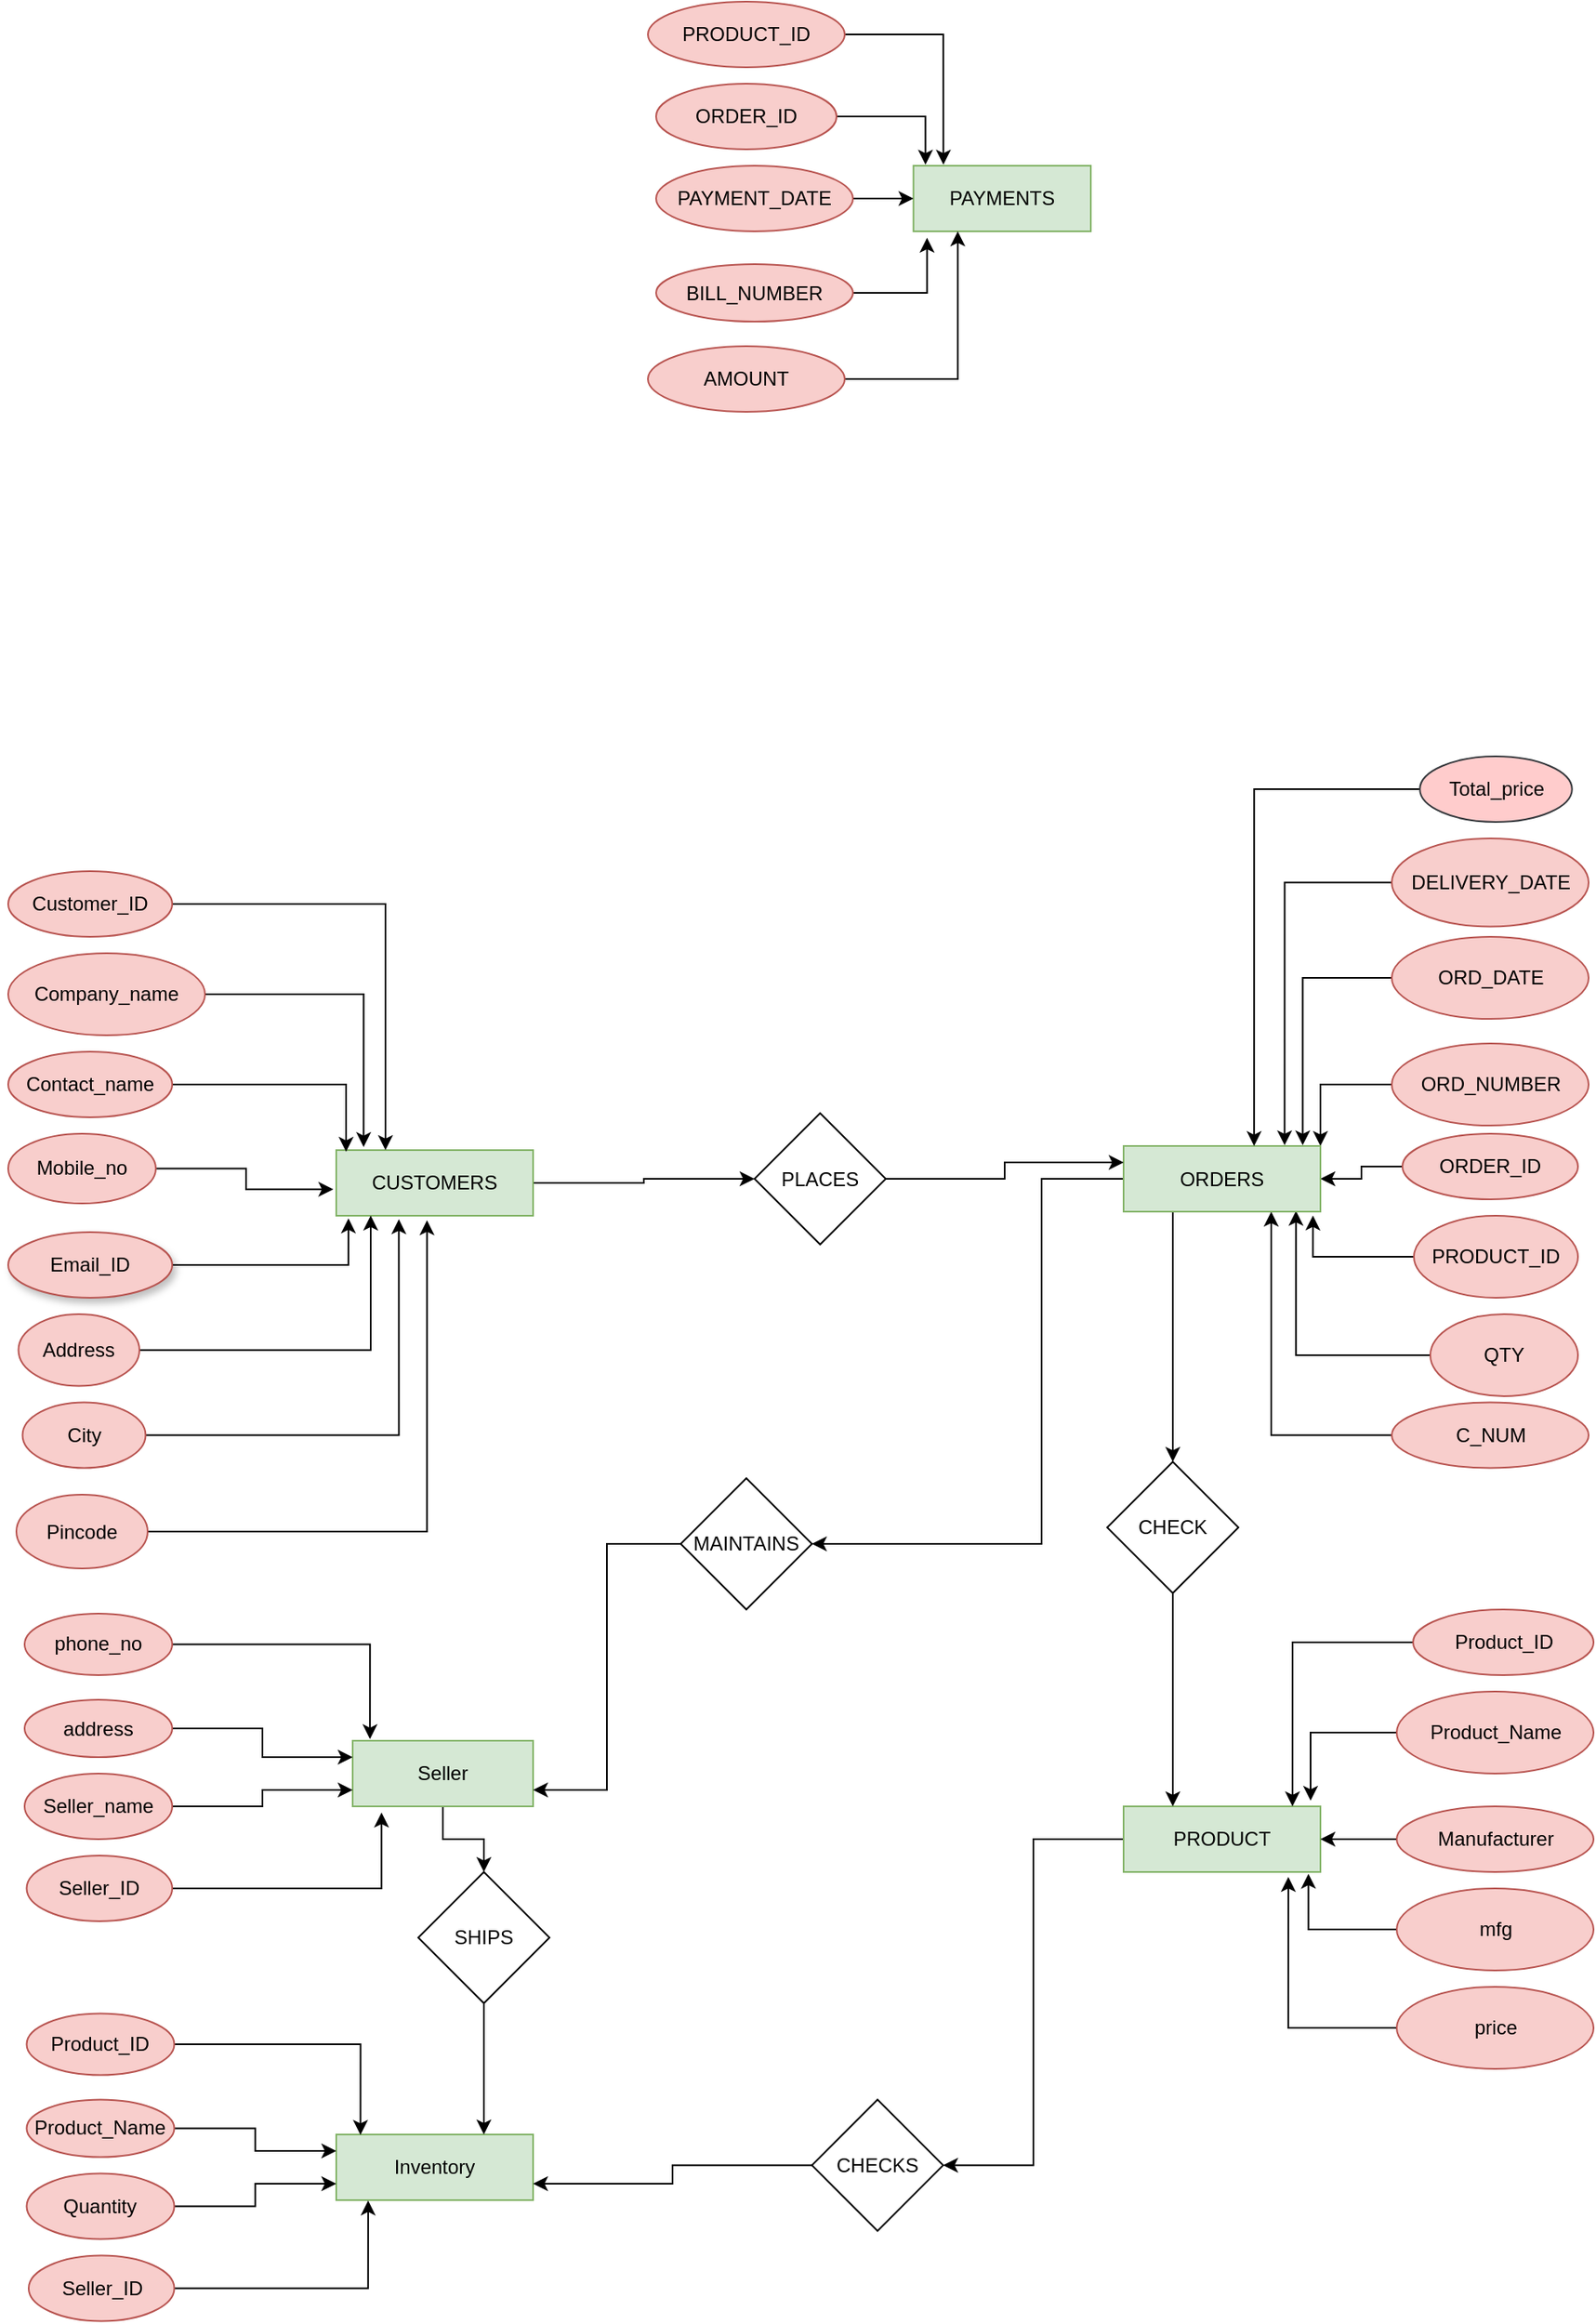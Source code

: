 <mxfile version="18.1.1" type="device"><diagram id="C5RBs43oDa-KdzZeNtuy" name="Page-1"><mxGraphModel dx="2997" dy="2304" grid="1" gridSize="10" guides="1" tooltips="1" connect="1" arrows="1" fold="1" page="1" pageScale="1" pageWidth="827" pageHeight="1169" math="0" shadow="0"><root><mxCell id="WIyWlLk6GJQsqaUBKTNV-0"/><mxCell id="WIyWlLk6GJQsqaUBKTNV-1" parent="WIyWlLk6GJQsqaUBKTNV-0"/><mxCell id="guS8ITLnTZgKYURElgJ5-77" style="edgeStyle=orthogonalEdgeStyle;rounded=0;orthogonalLoop=1;jettySize=auto;html=1;entryX=0;entryY=0.5;entryDx=0;entryDy=0;fontSize=8;" edge="1" parent="WIyWlLk6GJQsqaUBKTNV-1" source="guS8ITLnTZgKYURElgJ5-78" target="guS8ITLnTZgKYURElgJ5-125"><mxGeometry relative="1" as="geometry"/></mxCell><mxCell id="guS8ITLnTZgKYURElgJ5-78" value="CUSTOMERS" style="rounded=0;whiteSpace=wrap;html=1;fillColor=#d5e8d4;strokeColor=#82b366;" vertex="1" parent="WIyWlLk6GJQsqaUBKTNV-1"><mxGeometry x="170" y="170" width="120" height="40" as="geometry"/></mxCell><mxCell id="guS8ITLnTZgKYURElgJ5-79" style="edgeStyle=orthogonalEdgeStyle;rounded=0;orthogonalLoop=1;jettySize=auto;html=1;entryX=1;entryY=0.5;entryDx=0;entryDy=0;fontSize=12;" edge="1" parent="WIyWlLk6GJQsqaUBKTNV-1" source="guS8ITLnTZgKYURElgJ5-80" target="guS8ITLnTZgKYURElgJ5-150"><mxGeometry relative="1" as="geometry"/></mxCell><mxCell id="guS8ITLnTZgKYURElgJ5-80" value="PRODUCT" style="rounded=0;whiteSpace=wrap;html=1;fillColor=#d5e8d4;strokeColor=#82b366;" vertex="1" parent="WIyWlLk6GJQsqaUBKTNV-1"><mxGeometry x="650" y="570" width="120" height="40" as="geometry"/></mxCell><mxCell id="guS8ITLnTZgKYURElgJ5-81" style="edgeStyle=orthogonalEdgeStyle;rounded=0;orthogonalLoop=1;jettySize=auto;html=1;entryX=0.05;entryY=0.026;entryDx=0;entryDy=0;entryPerimeter=0;fontSize=8;" edge="1" parent="WIyWlLk6GJQsqaUBKTNV-1" source="guS8ITLnTZgKYURElgJ5-82" target="guS8ITLnTZgKYURElgJ5-78"><mxGeometry relative="1" as="geometry"/></mxCell><mxCell id="guS8ITLnTZgKYURElgJ5-82" value="Contact_name" style="ellipse;whiteSpace=wrap;html=1;fillColor=#f8cecc;strokeColor=#b85450;" vertex="1" parent="WIyWlLk6GJQsqaUBKTNV-1"><mxGeometry x="-30" y="110" width="100" height="40" as="geometry"/></mxCell><mxCell id="guS8ITLnTZgKYURElgJ5-83" style="edgeStyle=orthogonalEdgeStyle;rounded=0;orthogonalLoop=1;jettySize=auto;html=1;entryX=0.139;entryY=-0.046;entryDx=0;entryDy=0;entryPerimeter=0;fontSize=8;" edge="1" parent="WIyWlLk6GJQsqaUBKTNV-1" source="guS8ITLnTZgKYURElgJ5-84" target="guS8ITLnTZgKYURElgJ5-78"><mxGeometry relative="1" as="geometry"/></mxCell><mxCell id="guS8ITLnTZgKYURElgJ5-84" value="Company_name" style="ellipse;whiteSpace=wrap;html=1;fillColor=#f8cecc;strokeColor=#b85450;" vertex="1" parent="WIyWlLk6GJQsqaUBKTNV-1"><mxGeometry x="-30" y="50" width="120" height="50" as="geometry"/></mxCell><mxCell id="guS8ITLnTZgKYURElgJ5-85" style="edgeStyle=orthogonalEdgeStyle;rounded=0;orthogonalLoop=1;jettySize=auto;html=1;entryX=-0.015;entryY=0.597;entryDx=0;entryDy=0;entryPerimeter=0;fontSize=8;" edge="1" parent="WIyWlLk6GJQsqaUBKTNV-1" source="guS8ITLnTZgKYURElgJ5-86" target="guS8ITLnTZgKYURElgJ5-78"><mxGeometry relative="1" as="geometry"/></mxCell><mxCell id="guS8ITLnTZgKYURElgJ5-86" value="Mobile_no" style="ellipse;whiteSpace=wrap;html=1;fillColor=#f8cecc;strokeColor=#b85450;" vertex="1" parent="WIyWlLk6GJQsqaUBKTNV-1"><mxGeometry x="-30" y="160" width="90" height="42.5" as="geometry"/></mxCell><mxCell id="guS8ITLnTZgKYURElgJ5-87" style="edgeStyle=orthogonalEdgeStyle;rounded=0;orthogonalLoop=1;jettySize=auto;html=1;entryX=0.25;entryY=0;entryDx=0;entryDy=0;fontSize=8;" edge="1" parent="WIyWlLk6GJQsqaUBKTNV-1" source="guS8ITLnTZgKYURElgJ5-88" target="guS8ITLnTZgKYURElgJ5-78"><mxGeometry relative="1" as="geometry"/></mxCell><mxCell id="guS8ITLnTZgKYURElgJ5-88" value="Customer_ID" style="ellipse;whiteSpace=wrap;html=1;fillColor=#f8cecc;strokeColor=#b85450;" vertex="1" parent="WIyWlLk6GJQsqaUBKTNV-1"><mxGeometry x="-30" width="100" height="40" as="geometry"/></mxCell><mxCell id="guS8ITLnTZgKYURElgJ5-89" style="edgeStyle=orthogonalEdgeStyle;rounded=0;orthogonalLoop=1;jettySize=auto;html=1;entryX=0.461;entryY=1.069;entryDx=0;entryDy=0;entryPerimeter=0;fontSize=8;" edge="1" parent="WIyWlLk6GJQsqaUBKTNV-1" source="guS8ITLnTZgKYURElgJ5-90" target="guS8ITLnTZgKYURElgJ5-78"><mxGeometry relative="1" as="geometry"/></mxCell><mxCell id="guS8ITLnTZgKYURElgJ5-90" value="Pincode" style="ellipse;whiteSpace=wrap;html=1;fillColor=#f8cecc;strokeColor=#b85450;" vertex="1" parent="WIyWlLk6GJQsqaUBKTNV-1"><mxGeometry x="-25.0" y="380" width="80" height="45" as="geometry"/></mxCell><mxCell id="guS8ITLnTZgKYURElgJ5-91" style="edgeStyle=orthogonalEdgeStyle;rounded=0;orthogonalLoop=1;jettySize=auto;html=1;entryX=0.175;entryY=0.997;entryDx=0;entryDy=0;entryPerimeter=0;fontSize=8;" edge="1" parent="WIyWlLk6GJQsqaUBKTNV-1" source="guS8ITLnTZgKYURElgJ5-92" target="guS8ITLnTZgKYURElgJ5-78"><mxGeometry relative="1" as="geometry"/></mxCell><mxCell id="guS8ITLnTZgKYURElgJ5-92" value="Address" style="ellipse;whiteSpace=wrap;html=1;fillColor=#f8cecc;strokeColor=#b85450;direction=west;" vertex="1" parent="WIyWlLk6GJQsqaUBKTNV-1"><mxGeometry x="-23.75" y="270" width="73.75" height="43.75" as="geometry"/></mxCell><mxCell id="guS8ITLnTZgKYURElgJ5-93" style="edgeStyle=orthogonalEdgeStyle;rounded=0;orthogonalLoop=1;jettySize=auto;html=1;entryX=0.062;entryY=1.04;entryDx=0;entryDy=0;entryPerimeter=0;fontSize=8;" edge="1" parent="WIyWlLk6GJQsqaUBKTNV-1" source="guS8ITLnTZgKYURElgJ5-94" target="guS8ITLnTZgKYURElgJ5-78"><mxGeometry relative="1" as="geometry"/></mxCell><mxCell id="guS8ITLnTZgKYURElgJ5-94" value="Email_ID" style="ellipse;whiteSpace=wrap;html=1;fillColor=#f8cecc;strokeColor=#b85450;shadow=1;" vertex="1" parent="WIyWlLk6GJQsqaUBKTNV-1"><mxGeometry x="-30" y="220" width="100" height="40" as="geometry"/></mxCell><mxCell id="guS8ITLnTZgKYURElgJ5-95" style="edgeStyle=orthogonalEdgeStyle;rounded=0;orthogonalLoop=1;jettySize=auto;html=1;entryX=0.318;entryY=1.054;entryDx=0;entryDy=0;entryPerimeter=0;fontSize=8;" edge="1" parent="WIyWlLk6GJQsqaUBKTNV-1" source="guS8ITLnTZgKYURElgJ5-96" target="guS8ITLnTZgKYURElgJ5-78"><mxGeometry relative="1" as="geometry"/></mxCell><mxCell id="guS8ITLnTZgKYURElgJ5-96" value="City" style="ellipse;whiteSpace=wrap;html=1;fillColor=#f8cecc;strokeColor=#b85450;" vertex="1" parent="WIyWlLk6GJQsqaUBKTNV-1"><mxGeometry x="-21.25" y="323.75" width="75" height="40" as="geometry"/></mxCell><mxCell id="guS8ITLnTZgKYURElgJ5-97" style="edgeStyle=orthogonalEdgeStyle;rounded=0;orthogonalLoop=1;jettySize=auto;html=1;entryX=1;entryY=0.5;entryDx=0;entryDy=0;" edge="1" parent="WIyWlLk6GJQsqaUBKTNV-1" source="guS8ITLnTZgKYURElgJ5-98" target="guS8ITLnTZgKYURElgJ5-80"><mxGeometry relative="1" as="geometry"/></mxCell><mxCell id="guS8ITLnTZgKYURElgJ5-98" value="Manufacturer" style="ellipse;whiteSpace=wrap;html=1;fillColor=#f8cecc;strokeColor=#b85450;" vertex="1" parent="WIyWlLk6GJQsqaUBKTNV-1"><mxGeometry x="816.5" y="570" width="120" height="40" as="geometry"/></mxCell><mxCell id="guS8ITLnTZgKYURElgJ5-99" style="edgeStyle=orthogonalEdgeStyle;rounded=0;orthogonalLoop=1;jettySize=auto;html=1;entryX=0.95;entryY=-0.086;entryDx=0;entryDy=0;entryPerimeter=0;fontSize=12;" edge="1" parent="WIyWlLk6GJQsqaUBKTNV-1" source="guS8ITLnTZgKYURElgJ5-100" target="guS8ITLnTZgKYURElgJ5-80"><mxGeometry relative="1" as="geometry"/></mxCell><mxCell id="guS8ITLnTZgKYURElgJ5-100" value="Product_Name" style="ellipse;whiteSpace=wrap;html=1;fillColor=#f8cecc;strokeColor=#b85450;" vertex="1" parent="WIyWlLk6GJQsqaUBKTNV-1"><mxGeometry x="816.5" y="500" width="120" height="50" as="geometry"/></mxCell><mxCell id="guS8ITLnTZgKYURElgJ5-101" style="edgeStyle=orthogonalEdgeStyle;rounded=0;orthogonalLoop=1;jettySize=auto;html=1;entryX=0.939;entryY=1.027;entryDx=0;entryDy=0;entryPerimeter=0;fontSize=12;" edge="1" parent="WIyWlLk6GJQsqaUBKTNV-1" source="guS8ITLnTZgKYURElgJ5-102" target="guS8ITLnTZgKYURElgJ5-80"><mxGeometry relative="1" as="geometry"/></mxCell><mxCell id="guS8ITLnTZgKYURElgJ5-102" value="mfg" style="ellipse;whiteSpace=wrap;html=1;fillColor=#f8cecc;strokeColor=#b85450;" vertex="1" parent="WIyWlLk6GJQsqaUBKTNV-1"><mxGeometry x="816.5" y="620" width="120" height="50" as="geometry"/></mxCell><mxCell id="guS8ITLnTZgKYURElgJ5-103" style="edgeStyle=orthogonalEdgeStyle;rounded=0;orthogonalLoop=1;jettySize=auto;html=1;entryX=0.837;entryY=1.075;entryDx=0;entryDy=0;entryPerimeter=0;fontSize=12;" edge="1" parent="WIyWlLk6GJQsqaUBKTNV-1" source="guS8ITLnTZgKYURElgJ5-104" target="guS8ITLnTZgKYURElgJ5-80"><mxGeometry relative="1" as="geometry"/></mxCell><mxCell id="guS8ITLnTZgKYURElgJ5-104" value="price" style="ellipse;whiteSpace=wrap;html=1;fillColor=#f8cecc;strokeColor=#b85450;" vertex="1" parent="WIyWlLk6GJQsqaUBKTNV-1"><mxGeometry x="816.5" y="680" width="120" height="50" as="geometry"/></mxCell><mxCell id="guS8ITLnTZgKYURElgJ5-105" style="edgeStyle=orthogonalEdgeStyle;rounded=0;orthogonalLoop=1;jettySize=auto;html=1;entryX=0.858;entryY=0;entryDx=0;entryDy=0;entryPerimeter=0;" edge="1" parent="WIyWlLk6GJQsqaUBKTNV-1" source="guS8ITLnTZgKYURElgJ5-106" target="guS8ITLnTZgKYURElgJ5-80"><mxGeometry relative="1" as="geometry"/></mxCell><mxCell id="guS8ITLnTZgKYURElgJ5-106" value="Product_ID" style="ellipse;whiteSpace=wrap;html=1;fillColor=#f8cecc;strokeColor=#b85450;" vertex="1" parent="WIyWlLk6GJQsqaUBKTNV-1"><mxGeometry x="826.5" y="450" width="110" height="40" as="geometry"/></mxCell><mxCell id="guS8ITLnTZgKYURElgJ5-107" style="edgeStyle=orthogonalEdgeStyle;rounded=0;orthogonalLoop=1;jettySize=auto;html=1;entryX=1;entryY=0;entryDx=0;entryDy=0;fontSize=8;" edge="1" parent="WIyWlLk6GJQsqaUBKTNV-1" source="guS8ITLnTZgKYURElgJ5-108" target="guS8ITLnTZgKYURElgJ5-123"><mxGeometry relative="1" as="geometry"/></mxCell><mxCell id="guS8ITLnTZgKYURElgJ5-108" value="ORD_NUMBER" style="ellipse;whiteSpace=wrap;html=1;fillColor=#f8cecc;strokeColor=#b85450;" vertex="1" parent="WIyWlLk6GJQsqaUBKTNV-1"><mxGeometry x="813.5" y="105" width="120" height="50" as="geometry"/></mxCell><mxCell id="guS8ITLnTZgKYURElgJ5-109" style="edgeStyle=orthogonalEdgeStyle;rounded=0;orthogonalLoop=1;jettySize=auto;html=1;entryX=0.91;entryY=-0.011;entryDx=0;entryDy=0;entryPerimeter=0;fontSize=8;" edge="1" parent="WIyWlLk6GJQsqaUBKTNV-1" source="guS8ITLnTZgKYURElgJ5-110" target="guS8ITLnTZgKYURElgJ5-123"><mxGeometry relative="1" as="geometry"/></mxCell><mxCell id="guS8ITLnTZgKYURElgJ5-110" value="ORD_DATE" style="ellipse;whiteSpace=wrap;html=1;fillColor=#f8cecc;strokeColor=#b85450;" vertex="1" parent="WIyWlLk6GJQsqaUBKTNV-1"><mxGeometry x="813.5" y="40" width="120" height="50" as="geometry"/></mxCell><mxCell id="guS8ITLnTZgKYURElgJ5-111" style="edgeStyle=orthogonalEdgeStyle;rounded=0;orthogonalLoop=1;jettySize=auto;html=1;entryX=0.876;entryY=0.989;entryDx=0;entryDy=0;entryPerimeter=0;fontSize=8;" edge="1" parent="WIyWlLk6GJQsqaUBKTNV-1" source="guS8ITLnTZgKYURElgJ5-112" target="guS8ITLnTZgKYURElgJ5-123"><mxGeometry relative="1" as="geometry"/></mxCell><mxCell id="guS8ITLnTZgKYURElgJ5-112" value="QTY" style="ellipse;whiteSpace=wrap;html=1;fillColor=#f8cecc;strokeColor=#b85450;" vertex="1" parent="WIyWlLk6GJQsqaUBKTNV-1"><mxGeometry x="837" y="270" width="90" height="50" as="geometry"/></mxCell><mxCell id="guS8ITLnTZgKYURElgJ5-113" style="edgeStyle=orthogonalEdgeStyle;rounded=0;orthogonalLoop=1;jettySize=auto;html=1;entryX=0.75;entryY=1;entryDx=0;entryDy=0;fontSize=8;" edge="1" parent="WIyWlLk6GJQsqaUBKTNV-1" source="guS8ITLnTZgKYURElgJ5-114" target="guS8ITLnTZgKYURElgJ5-123"><mxGeometry relative="1" as="geometry"/></mxCell><mxCell id="guS8ITLnTZgKYURElgJ5-114" value="C_NUM" style="ellipse;whiteSpace=wrap;html=1;fillColor=#f8cecc;strokeColor=#b85450;" vertex="1" parent="WIyWlLk6GJQsqaUBKTNV-1"><mxGeometry x="813.5" y="323.75" width="120" height="40" as="geometry"/></mxCell><mxCell id="guS8ITLnTZgKYURElgJ5-115" style="edgeStyle=orthogonalEdgeStyle;rounded=0;orthogonalLoop=1;jettySize=auto;html=1;entryX=1;entryY=0.5;entryDx=0;entryDy=0;fontSize=8;" edge="1" parent="WIyWlLk6GJQsqaUBKTNV-1" source="guS8ITLnTZgKYURElgJ5-116" target="guS8ITLnTZgKYURElgJ5-123"><mxGeometry relative="1" as="geometry"/></mxCell><mxCell id="guS8ITLnTZgKYURElgJ5-116" value="ORDER_ID" style="ellipse;whiteSpace=wrap;html=1;fillColor=#f8cecc;strokeColor=#b85450;" vertex="1" parent="WIyWlLk6GJQsqaUBKTNV-1"><mxGeometry x="820" y="160" width="107" height="40" as="geometry"/></mxCell><mxCell id="guS8ITLnTZgKYURElgJ5-117" style="edgeStyle=orthogonalEdgeStyle;rounded=0;orthogonalLoop=1;jettySize=auto;html=1;entryX=0.962;entryY=1.058;entryDx=0;entryDy=0;entryPerimeter=0;fontSize=8;" edge="1" parent="WIyWlLk6GJQsqaUBKTNV-1" source="guS8ITLnTZgKYURElgJ5-118" target="guS8ITLnTZgKYURElgJ5-123"><mxGeometry relative="1" as="geometry"/></mxCell><mxCell id="guS8ITLnTZgKYURElgJ5-118" value="PRODUCT_ID" style="ellipse;whiteSpace=wrap;html=1;fillColor=#f8cecc;strokeColor=#b85450;" vertex="1" parent="WIyWlLk6GJQsqaUBKTNV-1"><mxGeometry x="827" y="210" width="100" height="50" as="geometry"/></mxCell><mxCell id="guS8ITLnTZgKYURElgJ5-119" style="edgeStyle=orthogonalEdgeStyle;rounded=0;orthogonalLoop=1;jettySize=auto;html=1;entryX=0.818;entryY=-0.011;entryDx=0;entryDy=0;entryPerimeter=0;fontSize=8;" edge="1" parent="WIyWlLk6GJQsqaUBKTNV-1" source="guS8ITLnTZgKYURElgJ5-120" target="guS8ITLnTZgKYURElgJ5-123"><mxGeometry relative="1" as="geometry"/></mxCell><mxCell id="guS8ITLnTZgKYURElgJ5-120" value="DELIVERY_DATE" style="ellipse;whiteSpace=wrap;html=1;fillColor=#f8cecc;strokeColor=#b85450;" vertex="1" parent="WIyWlLk6GJQsqaUBKTNV-1"><mxGeometry x="813.5" y="-20" width="120" height="53.75" as="geometry"/></mxCell><mxCell id="guS8ITLnTZgKYURElgJ5-121" style="edgeStyle=orthogonalEdgeStyle;rounded=0;orthogonalLoop=1;jettySize=auto;html=1;fontSize=12;exitX=0.25;exitY=1;exitDx=0;exitDy=0;" edge="1" parent="WIyWlLk6GJQsqaUBKTNV-1" source="guS8ITLnTZgKYURElgJ5-123" target="guS8ITLnTZgKYURElgJ5-146"><mxGeometry relative="1" as="geometry"/></mxCell><mxCell id="guS8ITLnTZgKYURElgJ5-122" style="edgeStyle=orthogonalEdgeStyle;rounded=0;orthogonalLoop=1;jettySize=auto;html=1;entryX=1;entryY=0.5;entryDx=0;entryDy=0;fontSize=12;" edge="1" parent="WIyWlLk6GJQsqaUBKTNV-1" source="guS8ITLnTZgKYURElgJ5-123" target="guS8ITLnTZgKYURElgJ5-148"><mxGeometry relative="1" as="geometry"><Array as="points"><mxPoint x="600" y="188"/><mxPoint x="600" y="410"/></Array></mxGeometry></mxCell><mxCell id="guS8ITLnTZgKYURElgJ5-123" value="ORDERS" style="rounded=0;whiteSpace=wrap;html=1;fillColor=#d5e8d4;strokeColor=#82b366;" vertex="1" parent="WIyWlLk6GJQsqaUBKTNV-1"><mxGeometry x="650" y="167.5" width="120" height="40" as="geometry"/></mxCell><mxCell id="guS8ITLnTZgKYURElgJ5-124" style="edgeStyle=orthogonalEdgeStyle;rounded=0;orthogonalLoop=1;jettySize=auto;html=1;fontSize=8;entryX=0;entryY=0.25;entryDx=0;entryDy=0;" edge="1" parent="WIyWlLk6GJQsqaUBKTNV-1" source="guS8ITLnTZgKYURElgJ5-125" target="guS8ITLnTZgKYURElgJ5-123"><mxGeometry relative="1" as="geometry"/></mxCell><mxCell id="guS8ITLnTZgKYURElgJ5-125" value="&lt;font style=&quot;font-size: 12px;&quot;&gt;PLACES&lt;/font&gt;" style="rhombus;whiteSpace=wrap;html=1;fontSize=8;" vertex="1" parent="WIyWlLk6GJQsqaUBKTNV-1"><mxGeometry x="425" y="147.5" width="80" height="80" as="geometry"/></mxCell><mxCell id="guS8ITLnTZgKYURElgJ5-126" style="edgeStyle=orthogonalEdgeStyle;rounded=0;orthogonalLoop=1;jettySize=auto;html=1;entryX=0.5;entryY=0;entryDx=0;entryDy=0;fontSize=12;" edge="1" parent="WIyWlLk6GJQsqaUBKTNV-1" source="guS8ITLnTZgKYURElgJ5-127" target="guS8ITLnTZgKYURElgJ5-152"><mxGeometry relative="1" as="geometry"/></mxCell><mxCell id="guS8ITLnTZgKYURElgJ5-127" value="Seller" style="rounded=0;whiteSpace=wrap;html=1;fontSize=12;fillColor=#d5e8d4;strokeColor=#82b366;" vertex="1" parent="WIyWlLk6GJQsqaUBKTNV-1"><mxGeometry x="180" y="530" width="110" height="40" as="geometry"/></mxCell><mxCell id="guS8ITLnTZgKYURElgJ5-128" style="edgeStyle=orthogonalEdgeStyle;rounded=0;orthogonalLoop=1;jettySize=auto;html=1;entryX=0.096;entryY=-0.024;entryDx=0;entryDy=0;entryPerimeter=0;fontSize=12;" edge="1" parent="WIyWlLk6GJQsqaUBKTNV-1" source="guS8ITLnTZgKYURElgJ5-129" target="guS8ITLnTZgKYURElgJ5-127"><mxGeometry relative="1" as="geometry"/></mxCell><mxCell id="guS8ITLnTZgKYURElgJ5-129" value="phone_no" style="ellipse;whiteSpace=wrap;html=1;fontSize=12;fillColor=#f8cecc;strokeColor=#b85450;" vertex="1" parent="WIyWlLk6GJQsqaUBKTNV-1"><mxGeometry x="-20" y="452.5" width="90" height="37.5" as="geometry"/></mxCell><mxCell id="guS8ITLnTZgKYURElgJ5-130" style="edgeStyle=orthogonalEdgeStyle;rounded=0;orthogonalLoop=1;jettySize=auto;html=1;entryX=0;entryY=0.25;entryDx=0;entryDy=0;fontSize=12;" edge="1" parent="WIyWlLk6GJQsqaUBKTNV-1" source="guS8ITLnTZgKYURElgJ5-131" target="guS8ITLnTZgKYURElgJ5-127"><mxGeometry relative="1" as="geometry"/></mxCell><mxCell id="guS8ITLnTZgKYURElgJ5-131" value="address" style="ellipse;whiteSpace=wrap;html=1;fontSize=12;fillColor=#f8cecc;strokeColor=#b85450;" vertex="1" parent="WIyWlLk6GJQsqaUBKTNV-1"><mxGeometry x="-20" y="505" width="90" height="35" as="geometry"/></mxCell><mxCell id="guS8ITLnTZgKYURElgJ5-132" style="edgeStyle=orthogonalEdgeStyle;rounded=0;orthogonalLoop=1;jettySize=auto;html=1;entryX=0;entryY=0.75;entryDx=0;entryDy=0;fontSize=12;" edge="1" parent="WIyWlLk6GJQsqaUBKTNV-1" source="guS8ITLnTZgKYURElgJ5-133" target="guS8ITLnTZgKYURElgJ5-127"><mxGeometry relative="1" as="geometry"/></mxCell><mxCell id="guS8ITLnTZgKYURElgJ5-133" value="Seller_name" style="ellipse;whiteSpace=wrap;html=1;fontSize=12;fillColor=#f8cecc;strokeColor=#b85450;" vertex="1" parent="WIyWlLk6GJQsqaUBKTNV-1"><mxGeometry x="-20" y="550" width="90" height="40" as="geometry"/></mxCell><mxCell id="guS8ITLnTZgKYURElgJ5-134" style="edgeStyle=orthogonalEdgeStyle;rounded=0;orthogonalLoop=1;jettySize=auto;html=1;entryX=0.16;entryY=1.094;entryDx=0;entryDy=0;entryPerimeter=0;fontSize=12;" edge="1" parent="WIyWlLk6GJQsqaUBKTNV-1" source="guS8ITLnTZgKYURElgJ5-135" target="guS8ITLnTZgKYURElgJ5-127"><mxGeometry relative="1" as="geometry"/></mxCell><mxCell id="guS8ITLnTZgKYURElgJ5-135" value="Seller_ID" style="ellipse;whiteSpace=wrap;html=1;fontSize=12;fillColor=#f8cecc;strokeColor=#b85450;" vertex="1" parent="WIyWlLk6GJQsqaUBKTNV-1"><mxGeometry x="-18.75" y="600" width="88.75" height="40" as="geometry"/></mxCell><mxCell id="guS8ITLnTZgKYURElgJ5-136" value="&lt;font style=&quot;font-size: 12px;&quot;&gt;Inventory&lt;/font&gt;" style="rounded=0;whiteSpace=wrap;html=1;fontSize=12;fillColor=#d5e8d4;strokeColor=#82b366;" vertex="1" parent="WIyWlLk6GJQsqaUBKTNV-1"><mxGeometry x="170" y="770" width="120" height="40" as="geometry"/></mxCell><mxCell id="guS8ITLnTZgKYURElgJ5-137" style="edgeStyle=orthogonalEdgeStyle;rounded=0;orthogonalLoop=1;jettySize=auto;html=1;entryX=0.123;entryY=0.006;entryDx=0;entryDy=0;entryPerimeter=0;fontSize=12;" edge="1" parent="WIyWlLk6GJQsqaUBKTNV-1" source="guS8ITLnTZgKYURElgJ5-138" target="guS8ITLnTZgKYURElgJ5-136"><mxGeometry relative="1" as="geometry"/></mxCell><mxCell id="guS8ITLnTZgKYURElgJ5-138" value="Product_ID" style="ellipse;whiteSpace=wrap;html=1;fontSize=12;fillColor=#f8cecc;strokeColor=#b85450;" vertex="1" parent="WIyWlLk6GJQsqaUBKTNV-1"><mxGeometry x="-18.75" y="696.25" width="90" height="37.5" as="geometry"/></mxCell><mxCell id="guS8ITLnTZgKYURElgJ5-139" style="edgeStyle=orthogonalEdgeStyle;rounded=0;orthogonalLoop=1;jettySize=auto;html=1;entryX=0;entryY=0.25;entryDx=0;entryDy=0;fontSize=12;" edge="1" parent="WIyWlLk6GJQsqaUBKTNV-1" source="guS8ITLnTZgKYURElgJ5-140" target="guS8ITLnTZgKYURElgJ5-136"><mxGeometry relative="1" as="geometry"/></mxCell><mxCell id="guS8ITLnTZgKYURElgJ5-140" value="Product_Name" style="ellipse;whiteSpace=wrap;html=1;fontSize=12;fillColor=#f8cecc;strokeColor=#b85450;" vertex="1" parent="WIyWlLk6GJQsqaUBKTNV-1"><mxGeometry x="-18.75" y="748.75" width="90" height="35" as="geometry"/></mxCell><mxCell id="guS8ITLnTZgKYURElgJ5-141" style="edgeStyle=orthogonalEdgeStyle;rounded=0;orthogonalLoop=1;jettySize=auto;html=1;entryX=0;entryY=0.75;entryDx=0;entryDy=0;fontSize=12;" edge="1" parent="WIyWlLk6GJQsqaUBKTNV-1" source="guS8ITLnTZgKYURElgJ5-142" target="guS8ITLnTZgKYURElgJ5-136"><mxGeometry relative="1" as="geometry"/></mxCell><mxCell id="guS8ITLnTZgKYURElgJ5-142" value="Quantity" style="ellipse;whiteSpace=wrap;html=1;fontSize=12;fillColor=#f8cecc;strokeColor=#b85450;" vertex="1" parent="WIyWlLk6GJQsqaUBKTNV-1"><mxGeometry x="-18.75" y="793.75" width="90" height="40" as="geometry"/></mxCell><mxCell id="guS8ITLnTZgKYURElgJ5-143" style="edgeStyle=orthogonalEdgeStyle;rounded=0;orthogonalLoop=1;jettySize=auto;html=1;entryX=0.162;entryY=1.006;entryDx=0;entryDy=0;entryPerimeter=0;fontSize=12;" edge="1" parent="WIyWlLk6GJQsqaUBKTNV-1" source="guS8ITLnTZgKYURElgJ5-144" target="guS8ITLnTZgKYURElgJ5-136"><mxGeometry relative="1" as="geometry"/></mxCell><mxCell id="guS8ITLnTZgKYURElgJ5-144" value="Seller_ID" style="ellipse;whiteSpace=wrap;html=1;fontSize=12;fillColor=#f8cecc;strokeColor=#b85450;" vertex="1" parent="WIyWlLk6GJQsqaUBKTNV-1"><mxGeometry x="-17.5" y="843.75" width="88.75" height="40" as="geometry"/></mxCell><mxCell id="guS8ITLnTZgKYURElgJ5-145" style="edgeStyle=orthogonalEdgeStyle;rounded=0;orthogonalLoop=1;jettySize=auto;html=1;entryX=0.25;entryY=0;entryDx=0;entryDy=0;fontSize=12;" edge="1" parent="WIyWlLk6GJQsqaUBKTNV-1" source="guS8ITLnTZgKYURElgJ5-146" target="guS8ITLnTZgKYURElgJ5-80"><mxGeometry relative="1" as="geometry"/></mxCell><mxCell id="guS8ITLnTZgKYURElgJ5-146" value="CHECK" style="rhombus;whiteSpace=wrap;html=1;fontSize=12;" vertex="1" parent="WIyWlLk6GJQsqaUBKTNV-1"><mxGeometry x="640" y="360" width="80" height="80" as="geometry"/></mxCell><mxCell id="guS8ITLnTZgKYURElgJ5-147" style="edgeStyle=orthogonalEdgeStyle;rounded=0;orthogonalLoop=1;jettySize=auto;html=1;entryX=1;entryY=0.75;entryDx=0;entryDy=0;fontSize=12;" edge="1" parent="WIyWlLk6GJQsqaUBKTNV-1" source="guS8ITLnTZgKYURElgJ5-148" target="guS8ITLnTZgKYURElgJ5-127"><mxGeometry relative="1" as="geometry"/></mxCell><mxCell id="guS8ITLnTZgKYURElgJ5-148" value="MAINTAINS" style="rhombus;whiteSpace=wrap;html=1;fontSize=12;" vertex="1" parent="WIyWlLk6GJQsqaUBKTNV-1"><mxGeometry x="380" y="370" width="80" height="80" as="geometry"/></mxCell><mxCell id="guS8ITLnTZgKYURElgJ5-149" style="edgeStyle=orthogonalEdgeStyle;rounded=0;orthogonalLoop=1;jettySize=auto;html=1;entryX=1;entryY=0.75;entryDx=0;entryDy=0;fontSize=12;" edge="1" parent="WIyWlLk6GJQsqaUBKTNV-1" source="guS8ITLnTZgKYURElgJ5-150" target="guS8ITLnTZgKYURElgJ5-136"><mxGeometry relative="1" as="geometry"/></mxCell><mxCell id="guS8ITLnTZgKYURElgJ5-150" value="CHECKS" style="rhombus;whiteSpace=wrap;html=1;fontSize=12;" vertex="1" parent="WIyWlLk6GJQsqaUBKTNV-1"><mxGeometry x="460" y="748.75" width="80" height="80" as="geometry"/></mxCell><mxCell id="guS8ITLnTZgKYURElgJ5-151" style="edgeStyle=orthogonalEdgeStyle;rounded=0;orthogonalLoop=1;jettySize=auto;html=1;entryX=0.75;entryY=0;entryDx=0;entryDy=0;fontSize=12;" edge="1" parent="WIyWlLk6GJQsqaUBKTNV-1" source="guS8ITLnTZgKYURElgJ5-152" target="guS8ITLnTZgKYURElgJ5-136"><mxGeometry relative="1" as="geometry"/></mxCell><mxCell id="guS8ITLnTZgKYURElgJ5-152" value="SHIPS" style="rhombus;whiteSpace=wrap;html=1;fontSize=12;" vertex="1" parent="WIyWlLk6GJQsqaUBKTNV-1"><mxGeometry x="220" y="610" width="80" height="80" as="geometry"/></mxCell><mxCell id="guS8ITLnTZgKYURElgJ5-154" style="edgeStyle=orthogonalEdgeStyle;rounded=0;orthogonalLoop=1;jettySize=auto;html=1;entryX=0.663;entryY=0.001;entryDx=0;entryDy=0;entryPerimeter=0;" edge="1" parent="WIyWlLk6GJQsqaUBKTNV-1" source="guS8ITLnTZgKYURElgJ5-153" target="guS8ITLnTZgKYURElgJ5-123"><mxGeometry relative="1" as="geometry"/></mxCell><mxCell id="guS8ITLnTZgKYURElgJ5-153" value="Total_price" style="ellipse;whiteSpace=wrap;html=1;hachureGap=4;fillColor=#ffcccc;strokeColor=#36393d;" vertex="1" parent="WIyWlLk6GJQsqaUBKTNV-1"><mxGeometry x="830.62" y="-70" width="92.75" height="40" as="geometry"/></mxCell><mxCell id="guS8ITLnTZgKYURElgJ5-155" value="PAYMENTS" style="rounded=0;whiteSpace=wrap;html=1;fillColor=#d5e8d4;strokeColor=#82b366;" vertex="1" parent="WIyWlLk6GJQsqaUBKTNV-1"><mxGeometry x="521.87" y="-430" width="108.13" height="40" as="geometry"/></mxCell><mxCell id="guS8ITLnTZgKYURElgJ5-156" style="edgeStyle=orthogonalEdgeStyle;rounded=0;orthogonalLoop=1;jettySize=auto;html=1;entryX=0.077;entryY=1.098;entryDx=0;entryDy=0;entryPerimeter=0;fontSize=8;" edge="1" parent="WIyWlLk6GJQsqaUBKTNV-1" source="guS8ITLnTZgKYURElgJ5-157" target="guS8ITLnTZgKYURElgJ5-155"><mxGeometry relative="1" as="geometry"/></mxCell><mxCell id="guS8ITLnTZgKYURElgJ5-157" value="BILL_NUMBER" style="ellipse;whiteSpace=wrap;html=1;fillColor=#f8cecc;strokeColor=#b85450;" vertex="1" parent="WIyWlLk6GJQsqaUBKTNV-1"><mxGeometry x="365" y="-370" width="120" height="35" as="geometry"/></mxCell><mxCell id="guS8ITLnTZgKYURElgJ5-158" style="edgeStyle=orthogonalEdgeStyle;rounded=0;orthogonalLoop=1;jettySize=auto;html=1;entryX=0.068;entryY=-0.016;entryDx=0;entryDy=0;entryPerimeter=0;fontSize=8;" edge="1" parent="WIyWlLk6GJQsqaUBKTNV-1" source="guS8ITLnTZgKYURElgJ5-159" target="guS8ITLnTZgKYURElgJ5-155"><mxGeometry relative="1" as="geometry"/></mxCell><mxCell id="guS8ITLnTZgKYURElgJ5-159" value="ORDER_ID" style="ellipse;whiteSpace=wrap;html=1;fillColor=#f8cecc;strokeColor=#b85450;" vertex="1" parent="WIyWlLk6GJQsqaUBKTNV-1"><mxGeometry x="365" y="-480" width="110" height="40" as="geometry"/></mxCell><mxCell id="guS8ITLnTZgKYURElgJ5-160" style="edgeStyle=orthogonalEdgeStyle;rounded=0;orthogonalLoop=1;jettySize=auto;html=1;entryX=0.169;entryY=-0.016;entryDx=0;entryDy=0;entryPerimeter=0;fontSize=8;" edge="1" parent="WIyWlLk6GJQsqaUBKTNV-1" source="guS8ITLnTZgKYURElgJ5-161" target="guS8ITLnTZgKYURElgJ5-155"><mxGeometry relative="1" as="geometry"/></mxCell><mxCell id="guS8ITLnTZgKYURElgJ5-161" value="PRODUCT_ID" style="ellipse;whiteSpace=wrap;html=1;fillColor=#f8cecc;strokeColor=#b85450;" vertex="1" parent="WIyWlLk6GJQsqaUBKTNV-1"><mxGeometry x="360" y="-530" width="120" height="40" as="geometry"/></mxCell><mxCell id="guS8ITLnTZgKYURElgJ5-162" style="edgeStyle=orthogonalEdgeStyle;rounded=0;orthogonalLoop=1;jettySize=auto;html=1;entryX=0;entryY=0.5;entryDx=0;entryDy=0;" edge="1" parent="WIyWlLk6GJQsqaUBKTNV-1" source="guS8ITLnTZgKYURElgJ5-163" target="guS8ITLnTZgKYURElgJ5-155"><mxGeometry relative="1" as="geometry"/></mxCell><mxCell id="guS8ITLnTZgKYURElgJ5-163" value="PAYMENT_DATE" style="ellipse;whiteSpace=wrap;html=1;fillColor=#f8cecc;strokeColor=#b85450;" vertex="1" parent="WIyWlLk6GJQsqaUBKTNV-1"><mxGeometry x="365" y="-430" width="120" height="40" as="geometry"/></mxCell><mxCell id="guS8ITLnTZgKYURElgJ5-164" style="edgeStyle=orthogonalEdgeStyle;rounded=0;orthogonalLoop=1;jettySize=auto;html=1;entryX=0.25;entryY=1;entryDx=0;entryDy=0;fontSize=8;" edge="1" parent="WIyWlLk6GJQsqaUBKTNV-1" source="guS8ITLnTZgKYURElgJ5-165" target="guS8ITLnTZgKYURElgJ5-155"><mxGeometry relative="1" as="geometry"/></mxCell><mxCell id="guS8ITLnTZgKYURElgJ5-165" value="AMOUNT" style="ellipse;whiteSpace=wrap;html=1;fillColor=#f8cecc;strokeColor=#b85450;" vertex="1" parent="WIyWlLk6GJQsqaUBKTNV-1"><mxGeometry x="360" y="-320" width="120" height="40" as="geometry"/></mxCell></root></mxGraphModel></diagram></mxfile>